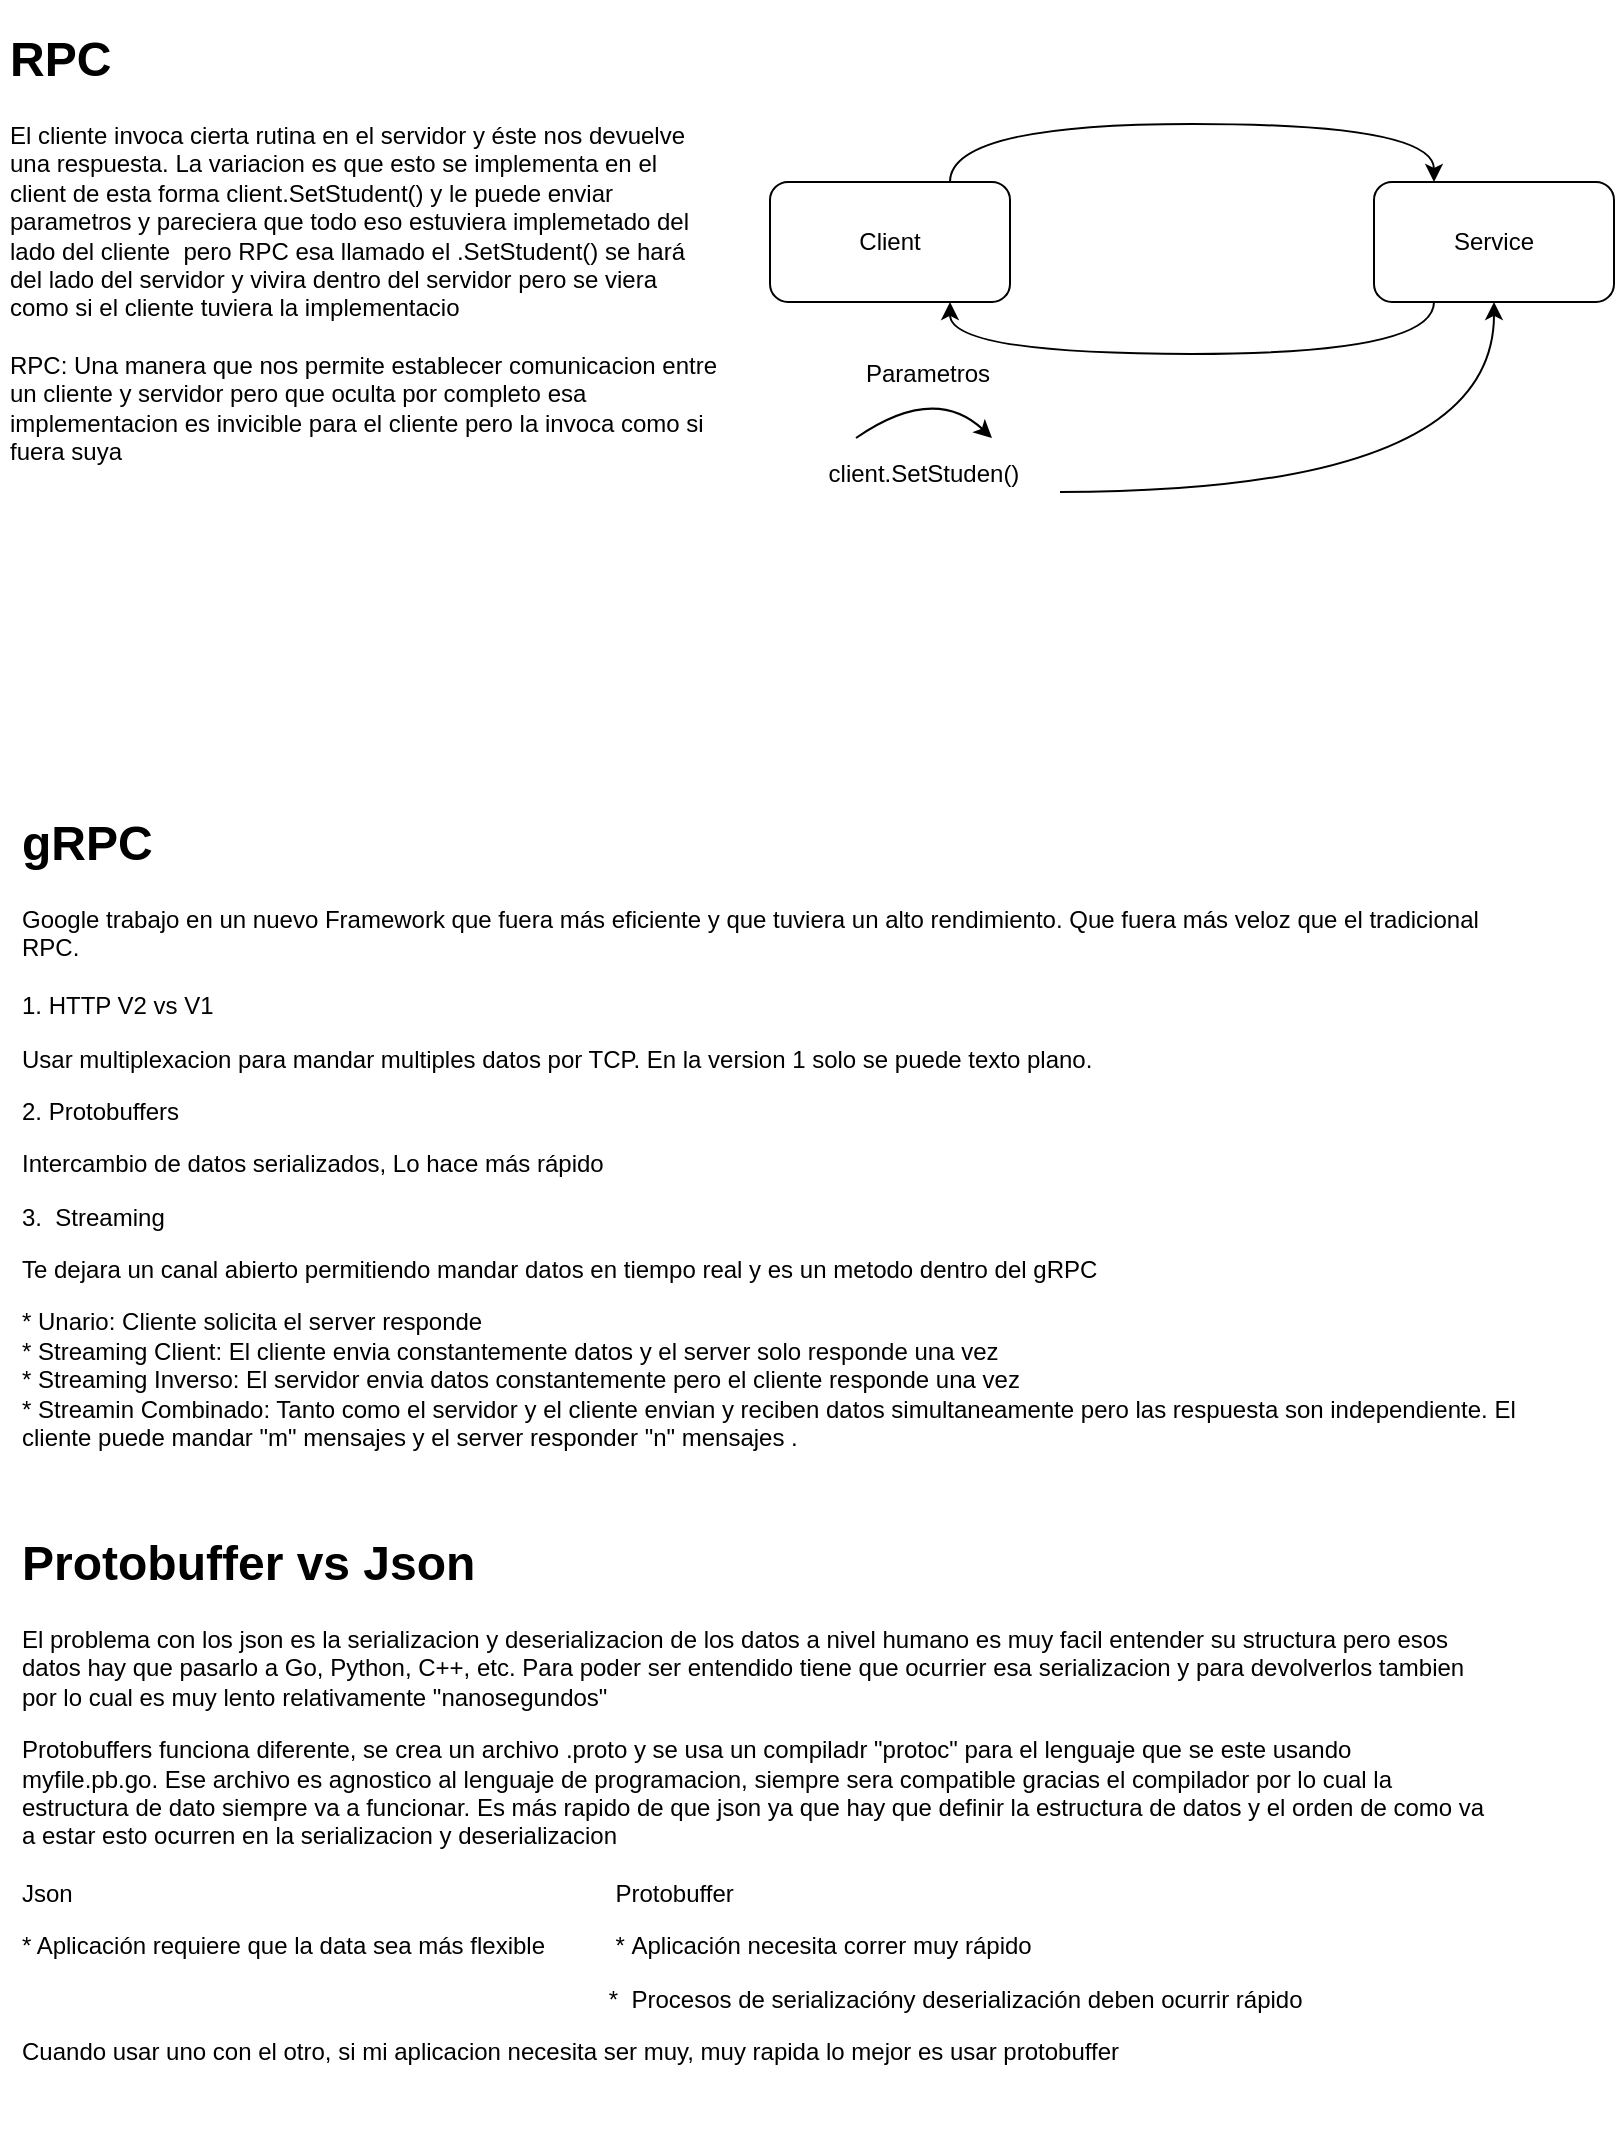 <mxfile>
    <diagram id="MeONn5hRzYPqeKkZDsrW" name="Page-1">
        <mxGraphModel dx="882" dy="659" grid="0" gridSize="10" guides="1" tooltips="1" connect="1" arrows="1" fold="1" page="1" pageScale="1" pageWidth="850" pageHeight="1100" math="0" shadow="0">
            <root>
                <mxCell id="0"/>
                <mxCell id="1" parent="0"/>
                <mxCell id="11" style="edgeStyle=orthogonalEdgeStyle;curved=1;html=1;exitX=0.25;exitY=1;exitDx=0;exitDy=0;entryX=0.75;entryY=1;entryDx=0;entryDy=0;" parent="1" source="3" target="7" edge="1">
                    <mxGeometry relative="1" as="geometry">
                        <Array as="points">
                            <mxPoint x="730" y="191.96"/>
                            <mxPoint x="488" y="191.96"/>
                        </Array>
                    </mxGeometry>
                </mxCell>
                <mxCell id="3" value="Service" style="rounded=1;whiteSpace=wrap;html=1;" parent="1" vertex="1">
                    <mxGeometry x="700" y="105.96" width="120" height="60" as="geometry"/>
                </mxCell>
                <mxCell id="14" style="edgeStyle=orthogonalEdgeStyle;curved=1;html=1;exitX=1;exitY=0.75;exitDx=0;exitDy=0;entryX=0.5;entryY=1;entryDx=0;entryDy=0;" parent="1" source="6" target="3" edge="1">
                    <mxGeometry relative="1" as="geometry"/>
                </mxCell>
                <mxCell id="6" value="client.SetStuden()" style="text;html=1;strokeColor=none;fillColor=none;align=center;verticalAlign=middle;whiteSpace=wrap;rounded=0;" parent="1" vertex="1">
                    <mxGeometry x="407" y="234" width="136" height="36" as="geometry"/>
                </mxCell>
                <mxCell id="10" style="edgeStyle=orthogonalEdgeStyle;html=1;exitX=0.75;exitY=0;exitDx=0;exitDy=0;entryX=0.25;entryY=0;entryDx=0;entryDy=0;curved=1;" parent="1" source="7" target="3" edge="1">
                    <mxGeometry relative="1" as="geometry">
                        <Array as="points">
                            <mxPoint x="488" y="76.96"/>
                            <mxPoint x="730" y="76.96"/>
                        </Array>
                    </mxGeometry>
                </mxCell>
                <mxCell id="7" value="Client" style="rounded=1;whiteSpace=wrap;html=1;" parent="1" vertex="1">
                    <mxGeometry x="398" y="105.96" width="120" height="60" as="geometry"/>
                </mxCell>
                <mxCell id="9" value="&lt;h1&gt;RPC&lt;/h1&gt;&lt;p&gt;El cliente invoca cierta rutina en el servidor y éste nos devuelve una respuesta. La variacion es que esto se implementa en el client de esta forma&amp;nbsp;&lt;span&gt;client.SetStudent() y le puede enviar parametros y pareciera que todo eso estuviera implemetado del lado del cliente&amp;nbsp; pero RPC esa llamado el .SetStudent() se hará del lado del servidor y vivira dentro del servidor pero se viera como si el cliente tuviera la implementacio&lt;br&gt;&lt;br&gt;RPC: Una manera que nos permite establecer comunicacion entre un cliente y servidor pero que oculta por completo esa implementacion es invicible para el cliente pero la invoca como si fuera suya&amp;nbsp;&lt;/span&gt;&lt;/p&gt;" style="text;html=1;strokeColor=none;fillColor=none;spacing=5;spacingTop=-20;whiteSpace=wrap;overflow=hidden;rounded=0;" parent="1" vertex="1">
                    <mxGeometry x="13" y="25" width="362" height="283" as="geometry"/>
                </mxCell>
                <mxCell id="12" style="edgeStyle=orthogonalEdgeStyle;curved=1;html=1;exitX=0.25;exitY=0;exitDx=0;exitDy=0;entryX=0.75;entryY=0;entryDx=0;entryDy=0;" parent="1" source="6" target="6" edge="1">
                    <mxGeometry relative="1" as="geometry">
                        <Array as="points">
                            <mxPoint x="480" y="207"/>
                        </Array>
                    </mxGeometry>
                </mxCell>
                <mxCell id="13" value="Parametros" style="text;html=1;strokeColor=none;fillColor=none;align=center;verticalAlign=middle;whiteSpace=wrap;rounded=0;" parent="1" vertex="1">
                    <mxGeometry x="446.5" y="187" width="60" height="30" as="geometry"/>
                </mxCell>
                <mxCell id="15" value="&lt;h1&gt;gRPC&lt;/h1&gt;&lt;p&gt;Google trabajo en un nuevo Framework que fuera más eficiente y que tuviera un alto rendimiento. Que fuera más veloz que el tradicional RPC.&amp;nbsp;&lt;br&gt;&lt;br&gt;1. HTTP V2 vs V1&amp;nbsp;&lt;/p&gt;&lt;p&gt;Usar multiplexacion para mandar multiples datos por TCP. En la version 1 solo se puede texto plano.&lt;/p&gt;&lt;p&gt;2. Protobuffers&lt;/p&gt;&lt;p&gt;Intercambio de datos serializados, Lo hace más rápido&lt;/p&gt;&lt;p&gt;3.&amp;nbsp; Streaming&lt;/p&gt;&lt;p&gt;Te dejara un canal abierto permitiendo mandar datos en tiempo real y es un metodo dentro del gRPC&amp;nbsp;&amp;nbsp;&lt;/p&gt;&lt;p&gt;* Unario: Cliente solicita el server responde&lt;br&gt;&lt;span&gt;* Streaming Client: El cliente envia constantemente datos y el server solo responde una vez&lt;br&gt;&lt;/span&gt;&lt;span&gt;* Streaming Inverso: El servidor envia datos constantemente pero el cliente responde una vez&lt;br&gt;&lt;/span&gt;&lt;span&gt;* Streamin Combinado: Tanto como el servidor y el cliente envian y reciben datos simultaneamente pero las respuesta son independiente. El cliente puede mandar &quot;m&quot; mensajes y el server responder &quot;n&quot; mensajes .&lt;/span&gt;&lt;/p&gt;" style="text;html=1;strokeColor=none;fillColor=none;spacing=5;spacingTop=-20;whiteSpace=wrap;overflow=hidden;rounded=0;" parent="1" vertex="1">
                    <mxGeometry x="19" y="417" width="771" height="376" as="geometry"/>
                </mxCell>
                <mxCell id="16" value="&lt;h1&gt;Protobuffer vs Json&lt;/h1&gt;&lt;p&gt;El problema con los json es la serializacion y deserializacion de los datos a nivel humano es muy facil entender su structura pero esos datos hay que pasarlo a Go, Python, C++, etc. Para poder ser entendido tiene que ocurrier esa serializacion y para devolverlos tambien por lo cual es muy lento relativamente &quot;nanosegundos&quot;&lt;/p&gt;&lt;p&gt;Protobuffers funciona diferente, se crea un archivo .proto y se usa un compiladr &quot;protoc&quot; para el lenguaje que se este usando myfile.pb.go. Ese archivo es agnostico al lenguaje de programacion, siempre sera compatible gracias el compilador por lo cual la estructura de dato siempre va a funcionar. Es más rapido de que json ya que hay que definir la estructura de datos y el orden de como va a estar esto ocurren en la serializacion y deserializacion&lt;br&gt;&lt;br&gt;Json&lt;span style=&quot;white-space: pre&quot;&gt;&#9;&lt;/span&gt;&lt;span style=&quot;white-space: pre&quot;&gt;&#9;&lt;/span&gt;&lt;span style=&quot;white-space: pre&quot;&gt;&#9;&lt;/span&gt;&lt;span style=&quot;white-space: pre&quot;&gt;&#9;&lt;/span&gt;&lt;span style=&quot;white-space: pre&quot;&gt;&#9;&lt;/span&gt;&lt;span style=&quot;white-space: pre&quot;&gt;&#9;&lt;/span&gt;&lt;span style=&quot;white-space: pre&quot;&gt;&#9;&lt;/span&gt;&lt;span style=&quot;white-space: pre&quot;&gt;&#9;&lt;/span&gt;&lt;span style=&quot;white-space: pre&quot;&gt;&#9;&lt;/span&gt;&lt;span style=&quot;white-space: pre&quot;&gt;&#9;&lt;/span&gt;&lt;span&gt;&#9;&lt;/span&gt;&lt;span&gt;&#9;&lt;/span&gt;&lt;span&gt;&#9;&lt;/span&gt;&lt;span&gt;&#9;&lt;/span&gt;&lt;span&gt;&#9;&lt;/span&gt;&lt;span&gt;&#9;&lt;/span&gt;&lt;span&gt;&#9;&lt;/span&gt;&lt;span&gt;&#9;&lt;/span&gt;&lt;span&gt;&#9;&lt;/span&gt;&lt;span&gt;&#9;&lt;/span&gt;&lt;span&gt;&#9;&lt;/span&gt;&lt;span&gt;&#9;&lt;/span&gt;&lt;span&gt;&#9;&lt;/span&gt;&lt;span&gt;&#9;&lt;/span&gt;&lt;span&gt;&#9;&lt;/span&gt;&lt;span&gt;&#9;&lt;/span&gt;&lt;span&gt;&#9;&lt;/span&gt;&lt;span&gt;&#9;&lt;/span&gt;&lt;span&gt;&#9;&lt;/span&gt;&lt;span&gt;&#9;&lt;/span&gt;Protobuffer&lt;/p&gt;&lt;p&gt;* Aplicación requiere&amp;nbsp;&lt;span&gt;que la data sea más&amp;nbsp;&lt;/span&gt;&lt;span&gt;flexible&lt;span&gt;&#9;&lt;span style=&quot;white-space: pre&quot;&gt;&#9;&lt;/span&gt;&lt;span style=&quot;white-space: pre&quot;&gt;&#9;&lt;/span&gt;&lt;span&gt;&#9;&lt;/span&gt;&lt;span&gt;&#9;&lt;/span&gt;&lt;/span&gt;&lt;span&gt;&#9;&lt;/span&gt;*&amp;nbsp;&lt;/span&gt;&lt;span&gt;Aplicación necesita&amp;nbsp;&lt;/span&gt;&lt;span&gt;correr muy rápido&lt;/span&gt;&lt;/p&gt;&lt;p&gt;&lt;span&gt;&lt;span&gt;&#9;&lt;/span&gt;&lt;span&gt;&#9;&lt;/span&gt;&lt;span&gt;&#9;&lt;/span&gt;&lt;span&gt;&#9;&lt;/span&gt;&lt;span&gt;&#9;&lt;/span&gt;&lt;span&gt;&#9;&lt;/span&gt;&lt;span&gt;&#9;&lt;/span&gt;&lt;span&gt;&#9;&lt;/span&gt;&lt;span&gt;&#9;&lt;/span&gt;&lt;span&gt;&#9;&lt;/span&gt;&lt;span&gt;&#9;&lt;/span&gt;&lt;span style=&quot;white-space: pre&quot;&gt;&#9;&lt;/span&gt;&lt;span style=&quot;white-space: pre&quot;&gt;&#9;&lt;/span&gt;&lt;span style=&quot;white-space: pre&quot;&gt;&#9;&lt;/span&gt;&lt;span style=&quot;white-space: pre&quot;&gt;&#9;&lt;/span&gt;&lt;span style=&quot;white-space: pre&quot;&gt;&#9;&lt;/span&gt;&lt;span style=&quot;white-space: pre&quot;&gt;&#9;&lt;/span&gt;&lt;span style=&quot;white-space: pre&quot;&gt;&#9;&lt;/span&gt;&lt;span style=&quot;white-space: pre&quot;&gt;&#9;&lt;/span&gt;&lt;span style=&quot;white-space: pre&quot;&gt;&#9;&lt;/span&gt;&lt;span style=&quot;white-space: pre&quot;&gt;&#9;&lt;/span&gt;&lt;span style=&quot;white-space: pre&quot;&gt;&#9;&lt;/span&gt;*&amp;nbsp;&amp;nbsp;&lt;/span&gt;&lt;span&gt;Procesos de&amp;nbsp;&lt;/span&gt;&lt;span&gt;serializacióny&amp;nbsp;&lt;/span&gt;&lt;span&gt;deserialización&amp;nbsp;&lt;/span&gt;&lt;span&gt;deben ocurrir rápido&lt;/span&gt;&lt;/p&gt;&lt;p&gt;Cuando usar uno con el otro, si mi aplicacion necesita ser muy, muy rapida lo mejor es usar protobuffer&amp;nbsp;&lt;/p&gt;&lt;p&gt;&lt;br&gt;&lt;/p&gt;" style="text;html=1;strokeColor=none;fillColor=none;spacing=5;spacingTop=-20;whiteSpace=wrap;overflow=hidden;rounded=0;" vertex="1" parent="1">
                    <mxGeometry x="19" y="777" width="740" height="305" as="geometry"/>
                </mxCell>
            </root>
        </mxGraphModel>
    </diagram>
</mxfile>